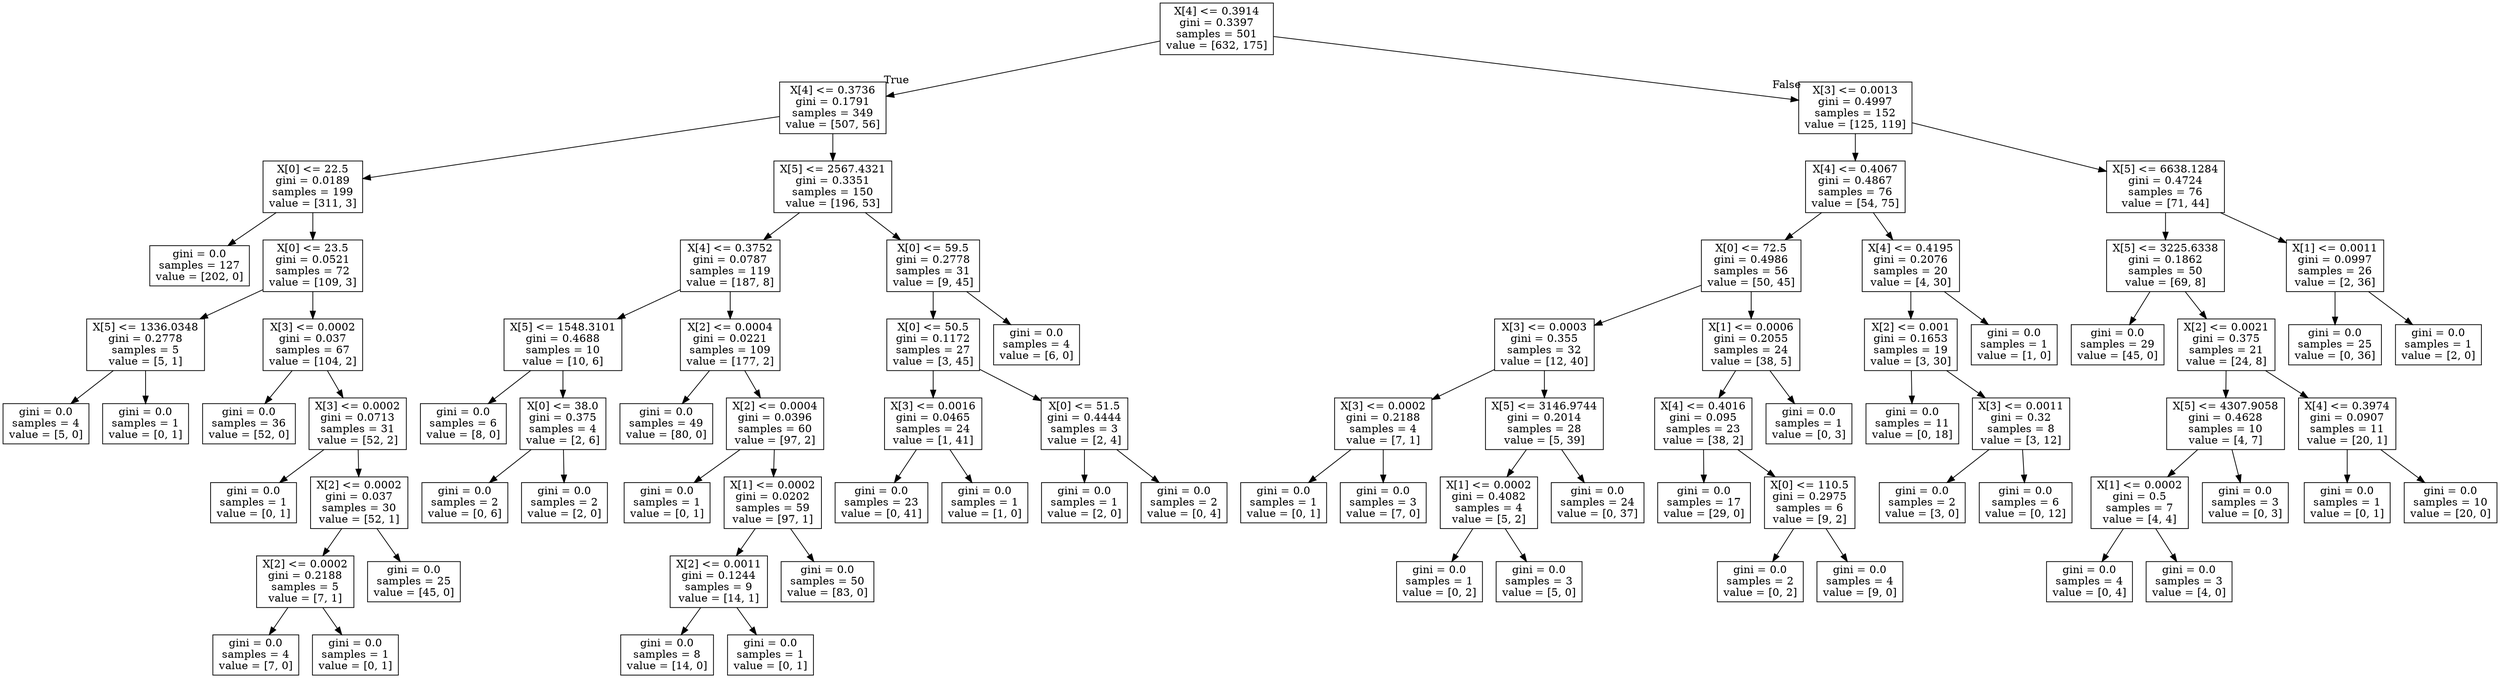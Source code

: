 digraph Tree {
node [shape=box] ;
0 [label="X[4] <= 0.3914\ngini = 0.3397\nsamples = 501\nvalue = [632, 175]"] ;
1 [label="X[4] <= 0.3736\ngini = 0.1791\nsamples = 349\nvalue = [507, 56]"] ;
0 -> 1 [labeldistance=2.5, labelangle=45, headlabel="True"] ;
2 [label="X[0] <= 22.5\ngini = 0.0189\nsamples = 199\nvalue = [311, 3]"] ;
1 -> 2 ;
3 [label="gini = 0.0\nsamples = 127\nvalue = [202, 0]"] ;
2 -> 3 ;
4 [label="X[0] <= 23.5\ngini = 0.0521\nsamples = 72\nvalue = [109, 3]"] ;
2 -> 4 ;
5 [label="X[5] <= 1336.0348\ngini = 0.2778\nsamples = 5\nvalue = [5, 1]"] ;
4 -> 5 ;
6 [label="gini = 0.0\nsamples = 4\nvalue = [5, 0]"] ;
5 -> 6 ;
7 [label="gini = 0.0\nsamples = 1\nvalue = [0, 1]"] ;
5 -> 7 ;
8 [label="X[3] <= 0.0002\ngini = 0.037\nsamples = 67\nvalue = [104, 2]"] ;
4 -> 8 ;
9 [label="gini = 0.0\nsamples = 36\nvalue = [52, 0]"] ;
8 -> 9 ;
10 [label="X[3] <= 0.0002\ngini = 0.0713\nsamples = 31\nvalue = [52, 2]"] ;
8 -> 10 ;
11 [label="gini = 0.0\nsamples = 1\nvalue = [0, 1]"] ;
10 -> 11 ;
12 [label="X[2] <= 0.0002\ngini = 0.037\nsamples = 30\nvalue = [52, 1]"] ;
10 -> 12 ;
13 [label="X[2] <= 0.0002\ngini = 0.2188\nsamples = 5\nvalue = [7, 1]"] ;
12 -> 13 ;
14 [label="gini = 0.0\nsamples = 4\nvalue = [7, 0]"] ;
13 -> 14 ;
15 [label="gini = 0.0\nsamples = 1\nvalue = [0, 1]"] ;
13 -> 15 ;
16 [label="gini = 0.0\nsamples = 25\nvalue = [45, 0]"] ;
12 -> 16 ;
17 [label="X[5] <= 2567.4321\ngini = 0.3351\nsamples = 150\nvalue = [196, 53]"] ;
1 -> 17 ;
18 [label="X[4] <= 0.3752\ngini = 0.0787\nsamples = 119\nvalue = [187, 8]"] ;
17 -> 18 ;
19 [label="X[5] <= 1548.3101\ngini = 0.4688\nsamples = 10\nvalue = [10, 6]"] ;
18 -> 19 ;
20 [label="gini = 0.0\nsamples = 6\nvalue = [8, 0]"] ;
19 -> 20 ;
21 [label="X[0] <= 38.0\ngini = 0.375\nsamples = 4\nvalue = [2, 6]"] ;
19 -> 21 ;
22 [label="gini = 0.0\nsamples = 2\nvalue = [0, 6]"] ;
21 -> 22 ;
23 [label="gini = 0.0\nsamples = 2\nvalue = [2, 0]"] ;
21 -> 23 ;
24 [label="X[2] <= 0.0004\ngini = 0.0221\nsamples = 109\nvalue = [177, 2]"] ;
18 -> 24 ;
25 [label="gini = 0.0\nsamples = 49\nvalue = [80, 0]"] ;
24 -> 25 ;
26 [label="X[2] <= 0.0004\ngini = 0.0396\nsamples = 60\nvalue = [97, 2]"] ;
24 -> 26 ;
27 [label="gini = 0.0\nsamples = 1\nvalue = [0, 1]"] ;
26 -> 27 ;
28 [label="X[1] <= 0.0002\ngini = 0.0202\nsamples = 59\nvalue = [97, 1]"] ;
26 -> 28 ;
29 [label="X[2] <= 0.0011\ngini = 0.1244\nsamples = 9\nvalue = [14, 1]"] ;
28 -> 29 ;
30 [label="gini = 0.0\nsamples = 8\nvalue = [14, 0]"] ;
29 -> 30 ;
31 [label="gini = 0.0\nsamples = 1\nvalue = [0, 1]"] ;
29 -> 31 ;
32 [label="gini = 0.0\nsamples = 50\nvalue = [83, 0]"] ;
28 -> 32 ;
33 [label="X[0] <= 59.5\ngini = 0.2778\nsamples = 31\nvalue = [9, 45]"] ;
17 -> 33 ;
34 [label="X[0] <= 50.5\ngini = 0.1172\nsamples = 27\nvalue = [3, 45]"] ;
33 -> 34 ;
35 [label="X[3] <= 0.0016\ngini = 0.0465\nsamples = 24\nvalue = [1, 41]"] ;
34 -> 35 ;
36 [label="gini = 0.0\nsamples = 23\nvalue = [0, 41]"] ;
35 -> 36 ;
37 [label="gini = 0.0\nsamples = 1\nvalue = [1, 0]"] ;
35 -> 37 ;
38 [label="X[0] <= 51.5\ngini = 0.4444\nsamples = 3\nvalue = [2, 4]"] ;
34 -> 38 ;
39 [label="gini = 0.0\nsamples = 1\nvalue = [2, 0]"] ;
38 -> 39 ;
40 [label="gini = 0.0\nsamples = 2\nvalue = [0, 4]"] ;
38 -> 40 ;
41 [label="gini = 0.0\nsamples = 4\nvalue = [6, 0]"] ;
33 -> 41 ;
42 [label="X[3] <= 0.0013\ngini = 0.4997\nsamples = 152\nvalue = [125, 119]"] ;
0 -> 42 [labeldistance=2.5, labelangle=-45, headlabel="False"] ;
43 [label="X[4] <= 0.4067\ngini = 0.4867\nsamples = 76\nvalue = [54, 75]"] ;
42 -> 43 ;
44 [label="X[0] <= 72.5\ngini = 0.4986\nsamples = 56\nvalue = [50, 45]"] ;
43 -> 44 ;
45 [label="X[3] <= 0.0003\ngini = 0.355\nsamples = 32\nvalue = [12, 40]"] ;
44 -> 45 ;
46 [label="X[3] <= 0.0002\ngini = 0.2188\nsamples = 4\nvalue = [7, 1]"] ;
45 -> 46 ;
47 [label="gini = 0.0\nsamples = 1\nvalue = [0, 1]"] ;
46 -> 47 ;
48 [label="gini = 0.0\nsamples = 3\nvalue = [7, 0]"] ;
46 -> 48 ;
49 [label="X[5] <= 3146.9744\ngini = 0.2014\nsamples = 28\nvalue = [5, 39]"] ;
45 -> 49 ;
50 [label="X[1] <= 0.0002\ngini = 0.4082\nsamples = 4\nvalue = [5, 2]"] ;
49 -> 50 ;
51 [label="gini = 0.0\nsamples = 1\nvalue = [0, 2]"] ;
50 -> 51 ;
52 [label="gini = 0.0\nsamples = 3\nvalue = [5, 0]"] ;
50 -> 52 ;
53 [label="gini = 0.0\nsamples = 24\nvalue = [0, 37]"] ;
49 -> 53 ;
54 [label="X[1] <= 0.0006\ngini = 0.2055\nsamples = 24\nvalue = [38, 5]"] ;
44 -> 54 ;
55 [label="X[4] <= 0.4016\ngini = 0.095\nsamples = 23\nvalue = [38, 2]"] ;
54 -> 55 ;
56 [label="gini = 0.0\nsamples = 17\nvalue = [29, 0]"] ;
55 -> 56 ;
57 [label="X[0] <= 110.5\ngini = 0.2975\nsamples = 6\nvalue = [9, 2]"] ;
55 -> 57 ;
58 [label="gini = 0.0\nsamples = 2\nvalue = [0, 2]"] ;
57 -> 58 ;
59 [label="gini = 0.0\nsamples = 4\nvalue = [9, 0]"] ;
57 -> 59 ;
60 [label="gini = 0.0\nsamples = 1\nvalue = [0, 3]"] ;
54 -> 60 ;
61 [label="X[4] <= 0.4195\ngini = 0.2076\nsamples = 20\nvalue = [4, 30]"] ;
43 -> 61 ;
62 [label="X[2] <= 0.001\ngini = 0.1653\nsamples = 19\nvalue = [3, 30]"] ;
61 -> 62 ;
63 [label="gini = 0.0\nsamples = 11\nvalue = [0, 18]"] ;
62 -> 63 ;
64 [label="X[3] <= 0.0011\ngini = 0.32\nsamples = 8\nvalue = [3, 12]"] ;
62 -> 64 ;
65 [label="gini = 0.0\nsamples = 2\nvalue = [3, 0]"] ;
64 -> 65 ;
66 [label="gini = 0.0\nsamples = 6\nvalue = [0, 12]"] ;
64 -> 66 ;
67 [label="gini = 0.0\nsamples = 1\nvalue = [1, 0]"] ;
61 -> 67 ;
68 [label="X[5] <= 6638.1284\ngini = 0.4724\nsamples = 76\nvalue = [71, 44]"] ;
42 -> 68 ;
69 [label="X[5] <= 3225.6338\ngini = 0.1862\nsamples = 50\nvalue = [69, 8]"] ;
68 -> 69 ;
70 [label="gini = 0.0\nsamples = 29\nvalue = [45, 0]"] ;
69 -> 70 ;
71 [label="X[2] <= 0.0021\ngini = 0.375\nsamples = 21\nvalue = [24, 8]"] ;
69 -> 71 ;
72 [label="X[5] <= 4307.9058\ngini = 0.4628\nsamples = 10\nvalue = [4, 7]"] ;
71 -> 72 ;
73 [label="X[1] <= 0.0002\ngini = 0.5\nsamples = 7\nvalue = [4, 4]"] ;
72 -> 73 ;
74 [label="gini = 0.0\nsamples = 4\nvalue = [0, 4]"] ;
73 -> 74 ;
75 [label="gini = 0.0\nsamples = 3\nvalue = [4, 0]"] ;
73 -> 75 ;
76 [label="gini = 0.0\nsamples = 3\nvalue = [0, 3]"] ;
72 -> 76 ;
77 [label="X[4] <= 0.3974\ngini = 0.0907\nsamples = 11\nvalue = [20, 1]"] ;
71 -> 77 ;
78 [label="gini = 0.0\nsamples = 1\nvalue = [0, 1]"] ;
77 -> 78 ;
79 [label="gini = 0.0\nsamples = 10\nvalue = [20, 0]"] ;
77 -> 79 ;
80 [label="X[1] <= 0.0011\ngini = 0.0997\nsamples = 26\nvalue = [2, 36]"] ;
68 -> 80 ;
81 [label="gini = 0.0\nsamples = 25\nvalue = [0, 36]"] ;
80 -> 81 ;
82 [label="gini = 0.0\nsamples = 1\nvalue = [2, 0]"] ;
80 -> 82 ;
}